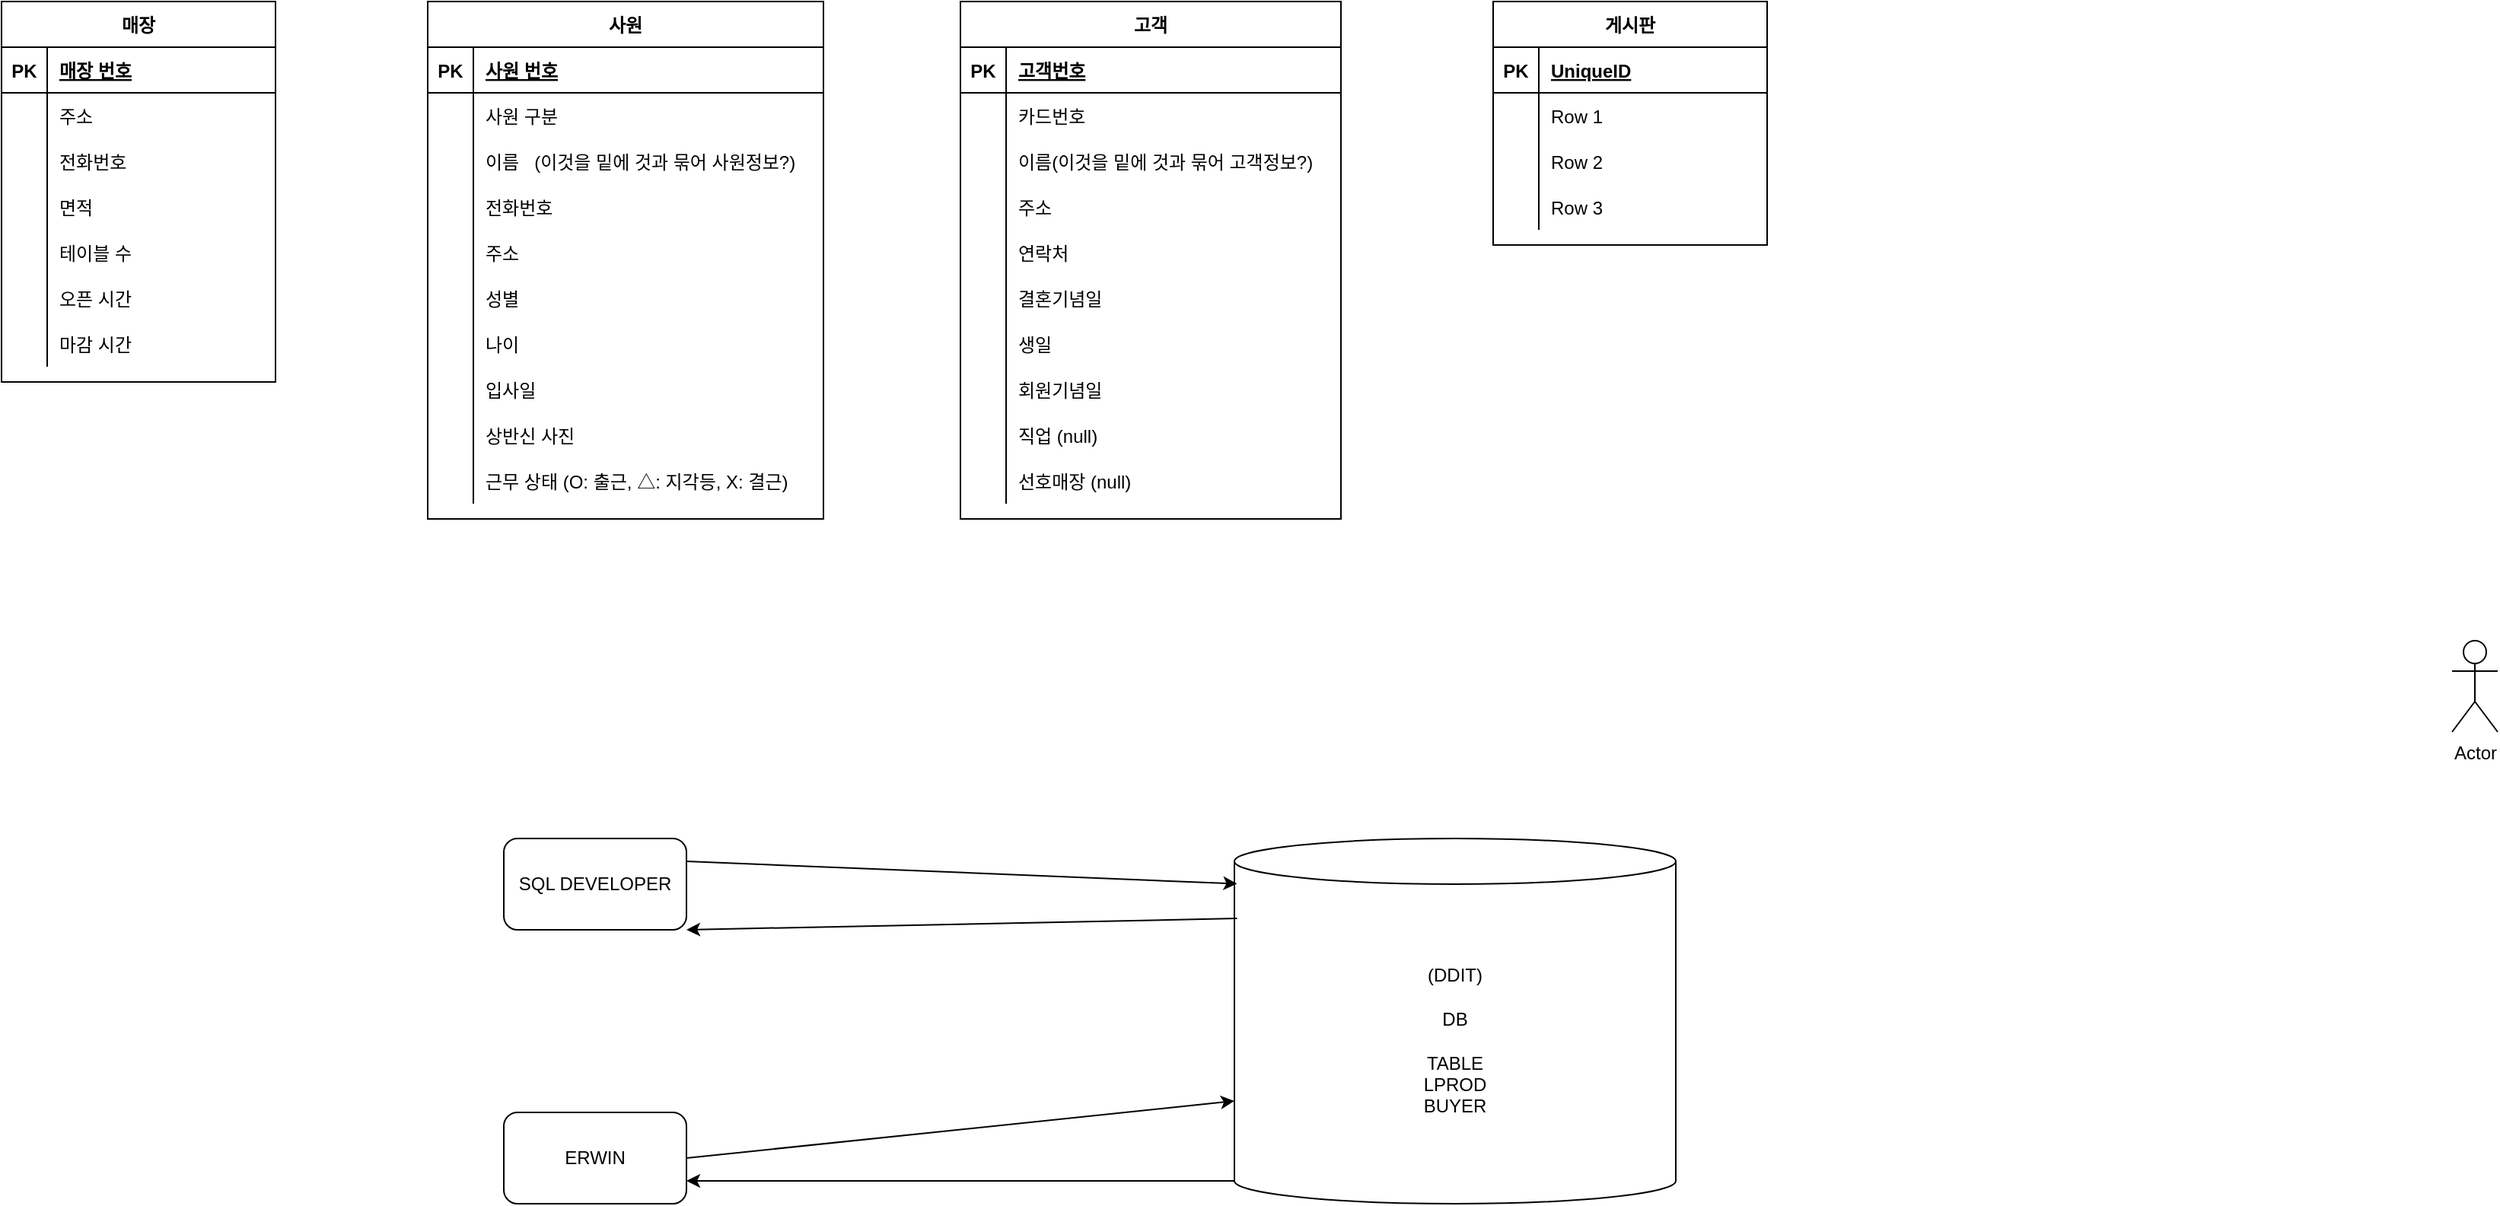 <mxfile version="18.0.6" type="device"><diagram id="TKyzMZMDhb34KzntC77I" name="Page-1"><mxGraphModel dx="4740" dy="2883" grid="1" gridSize="10" guides="1" tooltips="1" connect="1" arrows="1" fold="1" page="1" pageScale="1" pageWidth="827" pageHeight="1169" math="0" shadow="0"><root><mxCell id="0"/><mxCell id="1" parent="0"/><mxCell id="WQDBWS9uNhMf8NSrvSe7-88" value="매장" style="shape=table;startSize=30;container=1;collapsible=1;childLayout=tableLayout;fixedRows=1;rowLines=0;fontStyle=1;align=center;resizeLast=1;" parent="1" vertex="1"><mxGeometry x="120" y="70" width="180" height="250" as="geometry"/></mxCell><mxCell id="WQDBWS9uNhMf8NSrvSe7-89" value="" style="shape=tableRow;horizontal=0;startSize=0;swimlaneHead=0;swimlaneBody=0;fillColor=none;collapsible=0;dropTarget=0;points=[[0,0.5],[1,0.5]];portConstraint=eastwest;top=0;left=0;right=0;bottom=1;" parent="WQDBWS9uNhMf8NSrvSe7-88" vertex="1"><mxGeometry y="30" width="180" height="30" as="geometry"/></mxCell><mxCell id="WQDBWS9uNhMf8NSrvSe7-90" value="PK" style="shape=partialRectangle;connectable=0;fillColor=none;top=0;left=0;bottom=0;right=0;fontStyle=1;overflow=hidden;" parent="WQDBWS9uNhMf8NSrvSe7-89" vertex="1"><mxGeometry width="30" height="30" as="geometry"><mxRectangle width="30" height="30" as="alternateBounds"/></mxGeometry></mxCell><mxCell id="WQDBWS9uNhMf8NSrvSe7-91" value="매장 번호" style="shape=partialRectangle;connectable=0;fillColor=none;top=0;left=0;bottom=0;right=0;align=left;spacingLeft=6;fontStyle=5;overflow=hidden;" parent="WQDBWS9uNhMf8NSrvSe7-89" vertex="1"><mxGeometry x="30" width="150" height="30" as="geometry"><mxRectangle width="150" height="30" as="alternateBounds"/></mxGeometry></mxCell><mxCell id="WQDBWS9uNhMf8NSrvSe7-92" value="" style="shape=tableRow;horizontal=0;startSize=0;swimlaneHead=0;swimlaneBody=0;fillColor=none;collapsible=0;dropTarget=0;points=[[0,0.5],[1,0.5]];portConstraint=eastwest;top=0;left=0;right=0;bottom=0;" parent="WQDBWS9uNhMf8NSrvSe7-88" vertex="1"><mxGeometry y="60" width="180" height="30" as="geometry"/></mxCell><mxCell id="WQDBWS9uNhMf8NSrvSe7-93" value="" style="shape=partialRectangle;connectable=0;fillColor=none;top=0;left=0;bottom=0;right=0;editable=1;overflow=hidden;" parent="WQDBWS9uNhMf8NSrvSe7-92" vertex="1"><mxGeometry width="30" height="30" as="geometry"><mxRectangle width="30" height="30" as="alternateBounds"/></mxGeometry></mxCell><mxCell id="WQDBWS9uNhMf8NSrvSe7-94" value="주소" style="shape=partialRectangle;connectable=0;fillColor=none;top=0;left=0;bottom=0;right=0;align=left;spacingLeft=6;overflow=hidden;" parent="WQDBWS9uNhMf8NSrvSe7-92" vertex="1"><mxGeometry x="30" width="150" height="30" as="geometry"><mxRectangle width="150" height="30" as="alternateBounds"/></mxGeometry></mxCell><mxCell id="WQDBWS9uNhMf8NSrvSe7-95" value="" style="shape=tableRow;horizontal=0;startSize=0;swimlaneHead=0;swimlaneBody=0;fillColor=none;collapsible=0;dropTarget=0;points=[[0,0.5],[1,0.5]];portConstraint=eastwest;top=0;left=0;right=0;bottom=0;" parent="WQDBWS9uNhMf8NSrvSe7-88" vertex="1"><mxGeometry y="90" width="180" height="30" as="geometry"/></mxCell><mxCell id="WQDBWS9uNhMf8NSrvSe7-96" value="" style="shape=partialRectangle;connectable=0;fillColor=none;top=0;left=0;bottom=0;right=0;editable=1;overflow=hidden;" parent="WQDBWS9uNhMf8NSrvSe7-95" vertex="1"><mxGeometry width="30" height="30" as="geometry"><mxRectangle width="30" height="30" as="alternateBounds"/></mxGeometry></mxCell><mxCell id="WQDBWS9uNhMf8NSrvSe7-97" value="전화번호" style="shape=partialRectangle;connectable=0;fillColor=none;top=0;left=0;bottom=0;right=0;align=left;spacingLeft=6;overflow=hidden;" parent="WQDBWS9uNhMf8NSrvSe7-95" vertex="1"><mxGeometry x="30" width="150" height="30" as="geometry"><mxRectangle width="150" height="30" as="alternateBounds"/></mxGeometry></mxCell><mxCell id="WQDBWS9uNhMf8NSrvSe7-98" value="" style="shape=tableRow;horizontal=0;startSize=0;swimlaneHead=0;swimlaneBody=0;fillColor=none;collapsible=0;dropTarget=0;points=[[0,0.5],[1,0.5]];portConstraint=eastwest;top=0;left=0;right=0;bottom=0;" parent="WQDBWS9uNhMf8NSrvSe7-88" vertex="1"><mxGeometry y="120" width="180" height="30" as="geometry"/></mxCell><mxCell id="WQDBWS9uNhMf8NSrvSe7-99" value="" style="shape=partialRectangle;connectable=0;fillColor=none;top=0;left=0;bottom=0;right=0;editable=1;overflow=hidden;" parent="WQDBWS9uNhMf8NSrvSe7-98" vertex="1"><mxGeometry width="30" height="30" as="geometry"><mxRectangle width="30" height="30" as="alternateBounds"/></mxGeometry></mxCell><mxCell id="WQDBWS9uNhMf8NSrvSe7-100" value="면적" style="shape=partialRectangle;connectable=0;fillColor=none;top=0;left=0;bottom=0;right=0;align=left;spacingLeft=6;overflow=hidden;" parent="WQDBWS9uNhMf8NSrvSe7-98" vertex="1"><mxGeometry x="30" width="150" height="30" as="geometry"><mxRectangle width="150" height="30" as="alternateBounds"/></mxGeometry></mxCell><mxCell id="WQDBWS9uNhMf8NSrvSe7-104" value="" style="shape=tableRow;horizontal=0;startSize=0;swimlaneHead=0;swimlaneBody=0;fillColor=none;collapsible=0;dropTarget=0;points=[[0,0.5],[1,0.5]];portConstraint=eastwest;top=0;left=0;right=0;bottom=0;" parent="WQDBWS9uNhMf8NSrvSe7-88" vertex="1"><mxGeometry y="150" width="180" height="30" as="geometry"/></mxCell><mxCell id="WQDBWS9uNhMf8NSrvSe7-105" value="" style="shape=partialRectangle;connectable=0;fillColor=none;top=0;left=0;bottom=0;right=0;editable=1;overflow=hidden;" parent="WQDBWS9uNhMf8NSrvSe7-104" vertex="1"><mxGeometry width="30" height="30" as="geometry"><mxRectangle width="30" height="30" as="alternateBounds"/></mxGeometry></mxCell><mxCell id="WQDBWS9uNhMf8NSrvSe7-106" value="테이블 수" style="shape=partialRectangle;connectable=0;fillColor=none;top=0;left=0;bottom=0;right=0;align=left;spacingLeft=6;overflow=hidden;" parent="WQDBWS9uNhMf8NSrvSe7-104" vertex="1"><mxGeometry x="30" width="150" height="30" as="geometry"><mxRectangle width="150" height="30" as="alternateBounds"/></mxGeometry></mxCell><mxCell id="WQDBWS9uNhMf8NSrvSe7-107" value="" style="shape=tableRow;horizontal=0;startSize=0;swimlaneHead=0;swimlaneBody=0;fillColor=none;collapsible=0;dropTarget=0;points=[[0,0.5],[1,0.5]];portConstraint=eastwest;top=0;left=0;right=0;bottom=0;" parent="WQDBWS9uNhMf8NSrvSe7-88" vertex="1"><mxGeometry y="180" width="180" height="30" as="geometry"/></mxCell><mxCell id="WQDBWS9uNhMf8NSrvSe7-108" value="" style="shape=partialRectangle;connectable=0;fillColor=none;top=0;left=0;bottom=0;right=0;editable=1;overflow=hidden;" parent="WQDBWS9uNhMf8NSrvSe7-107" vertex="1"><mxGeometry width="30" height="30" as="geometry"><mxRectangle width="30" height="30" as="alternateBounds"/></mxGeometry></mxCell><mxCell id="WQDBWS9uNhMf8NSrvSe7-109" value="오픈 시간" style="shape=partialRectangle;connectable=0;fillColor=none;top=0;left=0;bottom=0;right=0;align=left;spacingLeft=6;overflow=hidden;" parent="WQDBWS9uNhMf8NSrvSe7-107" vertex="1"><mxGeometry x="30" width="150" height="30" as="geometry"><mxRectangle width="150" height="30" as="alternateBounds"/></mxGeometry></mxCell><mxCell id="WQDBWS9uNhMf8NSrvSe7-110" value="" style="shape=tableRow;horizontal=0;startSize=0;swimlaneHead=0;swimlaneBody=0;fillColor=none;collapsible=0;dropTarget=0;points=[[0,0.5],[1,0.5]];portConstraint=eastwest;top=0;left=0;right=0;bottom=0;" parent="WQDBWS9uNhMf8NSrvSe7-88" vertex="1"><mxGeometry y="210" width="180" height="30" as="geometry"/></mxCell><mxCell id="WQDBWS9uNhMf8NSrvSe7-111" value="" style="shape=partialRectangle;connectable=0;fillColor=none;top=0;left=0;bottom=0;right=0;editable=1;overflow=hidden;" parent="WQDBWS9uNhMf8NSrvSe7-110" vertex="1"><mxGeometry width="30" height="30" as="geometry"><mxRectangle width="30" height="30" as="alternateBounds"/></mxGeometry></mxCell><mxCell id="WQDBWS9uNhMf8NSrvSe7-112" value="마감 시간" style="shape=partialRectangle;connectable=0;fillColor=none;top=0;left=0;bottom=0;right=0;align=left;spacingLeft=6;overflow=hidden;" parent="WQDBWS9uNhMf8NSrvSe7-110" vertex="1"><mxGeometry x="30" width="150" height="30" as="geometry"><mxRectangle width="150" height="30" as="alternateBounds"/></mxGeometry></mxCell><mxCell id="WQDBWS9uNhMf8NSrvSe7-116" value="사원" style="shape=table;startSize=30;container=1;collapsible=1;childLayout=tableLayout;fixedRows=1;rowLines=0;fontStyle=1;align=center;resizeLast=1;" parent="1" vertex="1"><mxGeometry x="400" y="70" width="260" height="340" as="geometry"/></mxCell><mxCell id="WQDBWS9uNhMf8NSrvSe7-117" value="" style="shape=tableRow;horizontal=0;startSize=0;swimlaneHead=0;swimlaneBody=0;fillColor=none;collapsible=0;dropTarget=0;points=[[0,0.5],[1,0.5]];portConstraint=eastwest;top=0;left=0;right=0;bottom=1;" parent="WQDBWS9uNhMf8NSrvSe7-116" vertex="1"><mxGeometry y="30" width="260" height="30" as="geometry"/></mxCell><mxCell id="WQDBWS9uNhMf8NSrvSe7-118" value="PK" style="shape=partialRectangle;connectable=0;fillColor=none;top=0;left=0;bottom=0;right=0;fontStyle=1;overflow=hidden;" parent="WQDBWS9uNhMf8NSrvSe7-117" vertex="1"><mxGeometry width="30" height="30" as="geometry"><mxRectangle width="30" height="30" as="alternateBounds"/></mxGeometry></mxCell><mxCell id="WQDBWS9uNhMf8NSrvSe7-119" value="사원 번호" style="shape=partialRectangle;connectable=0;fillColor=none;top=0;left=0;bottom=0;right=0;align=left;spacingLeft=6;fontStyle=5;overflow=hidden;" parent="WQDBWS9uNhMf8NSrvSe7-117" vertex="1"><mxGeometry x="30" width="230" height="30" as="geometry"><mxRectangle width="230" height="30" as="alternateBounds"/></mxGeometry></mxCell><mxCell id="WQDBWS9uNhMf8NSrvSe7-120" value="" style="shape=tableRow;horizontal=0;startSize=0;swimlaneHead=0;swimlaneBody=0;fillColor=none;collapsible=0;dropTarget=0;points=[[0,0.5],[1,0.5]];portConstraint=eastwest;top=0;left=0;right=0;bottom=0;" parent="WQDBWS9uNhMf8NSrvSe7-116" vertex="1"><mxGeometry y="60" width="260" height="30" as="geometry"/></mxCell><mxCell id="WQDBWS9uNhMf8NSrvSe7-121" value="" style="shape=partialRectangle;connectable=0;fillColor=none;top=0;left=0;bottom=0;right=0;editable=1;overflow=hidden;" parent="WQDBWS9uNhMf8NSrvSe7-120" vertex="1"><mxGeometry width="30" height="30" as="geometry"><mxRectangle width="30" height="30" as="alternateBounds"/></mxGeometry></mxCell><mxCell id="WQDBWS9uNhMf8NSrvSe7-122" value="사원 구분" style="shape=partialRectangle;connectable=0;fillColor=none;top=0;left=0;bottom=0;right=0;align=left;spacingLeft=6;overflow=hidden;" parent="WQDBWS9uNhMf8NSrvSe7-120" vertex="1"><mxGeometry x="30" width="230" height="30" as="geometry"><mxRectangle width="230" height="30" as="alternateBounds"/></mxGeometry></mxCell><mxCell id="WQDBWS9uNhMf8NSrvSe7-147" value="" style="shape=tableRow;horizontal=0;startSize=0;swimlaneHead=0;swimlaneBody=0;fillColor=none;collapsible=0;dropTarget=0;points=[[0,0.5],[1,0.5]];portConstraint=eastwest;top=0;left=0;right=0;bottom=0;" parent="WQDBWS9uNhMf8NSrvSe7-116" vertex="1"><mxGeometry y="90" width="260" height="30" as="geometry"/></mxCell><mxCell id="WQDBWS9uNhMf8NSrvSe7-148" value="" style="shape=partialRectangle;connectable=0;fillColor=none;top=0;left=0;bottom=0;right=0;editable=1;overflow=hidden;" parent="WQDBWS9uNhMf8NSrvSe7-147" vertex="1"><mxGeometry width="30" height="30" as="geometry"><mxRectangle width="30" height="30" as="alternateBounds"/></mxGeometry></mxCell><mxCell id="WQDBWS9uNhMf8NSrvSe7-149" value="이름   (이것을 밑에 것과 묶어 사원정보?)" style="shape=partialRectangle;connectable=0;fillColor=none;top=0;left=0;bottom=0;right=0;align=left;spacingLeft=6;overflow=hidden;" parent="WQDBWS9uNhMf8NSrvSe7-147" vertex="1"><mxGeometry x="30" width="230" height="30" as="geometry"><mxRectangle width="230" height="30" as="alternateBounds"/></mxGeometry></mxCell><mxCell id="WQDBWS9uNhMf8NSrvSe7-123" value="" style="shape=tableRow;horizontal=0;startSize=0;swimlaneHead=0;swimlaneBody=0;fillColor=none;collapsible=0;dropTarget=0;points=[[0,0.5],[1,0.5]];portConstraint=eastwest;top=0;left=0;right=0;bottom=0;" parent="WQDBWS9uNhMf8NSrvSe7-116" vertex="1"><mxGeometry y="120" width="260" height="30" as="geometry"/></mxCell><mxCell id="WQDBWS9uNhMf8NSrvSe7-124" value="" style="shape=partialRectangle;connectable=0;fillColor=none;top=0;left=0;bottom=0;right=0;editable=1;overflow=hidden;" parent="WQDBWS9uNhMf8NSrvSe7-123" vertex="1"><mxGeometry width="30" height="30" as="geometry"><mxRectangle width="30" height="30" as="alternateBounds"/></mxGeometry></mxCell><mxCell id="WQDBWS9uNhMf8NSrvSe7-125" value="전화번호" style="shape=partialRectangle;connectable=0;fillColor=none;top=0;left=0;bottom=0;right=0;align=left;spacingLeft=6;overflow=hidden;" parent="WQDBWS9uNhMf8NSrvSe7-123" vertex="1"><mxGeometry x="30" width="230" height="30" as="geometry"><mxRectangle width="230" height="30" as="alternateBounds"/></mxGeometry></mxCell><mxCell id="WQDBWS9uNhMf8NSrvSe7-126" value="" style="shape=tableRow;horizontal=0;startSize=0;swimlaneHead=0;swimlaneBody=0;fillColor=none;collapsible=0;dropTarget=0;points=[[0,0.5],[1,0.5]];portConstraint=eastwest;top=0;left=0;right=0;bottom=0;" parent="WQDBWS9uNhMf8NSrvSe7-116" vertex="1"><mxGeometry y="150" width="260" height="30" as="geometry"/></mxCell><mxCell id="WQDBWS9uNhMf8NSrvSe7-127" value="" style="shape=partialRectangle;connectable=0;fillColor=none;top=0;left=0;bottom=0;right=0;editable=1;overflow=hidden;" parent="WQDBWS9uNhMf8NSrvSe7-126" vertex="1"><mxGeometry width="30" height="30" as="geometry"><mxRectangle width="30" height="30" as="alternateBounds"/></mxGeometry></mxCell><mxCell id="WQDBWS9uNhMf8NSrvSe7-128" value="주소" style="shape=partialRectangle;connectable=0;fillColor=none;top=0;left=0;bottom=0;right=0;align=left;spacingLeft=6;overflow=hidden;" parent="WQDBWS9uNhMf8NSrvSe7-126" vertex="1"><mxGeometry x="30" width="230" height="30" as="geometry"><mxRectangle width="230" height="30" as="alternateBounds"/></mxGeometry></mxCell><mxCell id="WQDBWS9uNhMf8NSrvSe7-129" value="" style="shape=tableRow;horizontal=0;startSize=0;swimlaneHead=0;swimlaneBody=0;fillColor=none;collapsible=0;dropTarget=0;points=[[0,0.5],[1,0.5]];portConstraint=eastwest;top=0;left=0;right=0;bottom=0;" parent="WQDBWS9uNhMf8NSrvSe7-116" vertex="1"><mxGeometry y="180" width="260" height="30" as="geometry"/></mxCell><mxCell id="WQDBWS9uNhMf8NSrvSe7-130" value="" style="shape=partialRectangle;connectable=0;fillColor=none;top=0;left=0;bottom=0;right=0;editable=1;overflow=hidden;" parent="WQDBWS9uNhMf8NSrvSe7-129" vertex="1"><mxGeometry width="30" height="30" as="geometry"><mxRectangle width="30" height="30" as="alternateBounds"/></mxGeometry></mxCell><mxCell id="WQDBWS9uNhMf8NSrvSe7-131" value="성별" style="shape=partialRectangle;connectable=0;fillColor=none;top=0;left=0;bottom=0;right=0;align=left;spacingLeft=6;overflow=hidden;" parent="WQDBWS9uNhMf8NSrvSe7-129" vertex="1"><mxGeometry x="30" width="230" height="30" as="geometry"><mxRectangle width="230" height="30" as="alternateBounds"/></mxGeometry></mxCell><mxCell id="WQDBWS9uNhMf8NSrvSe7-132" value="" style="shape=tableRow;horizontal=0;startSize=0;swimlaneHead=0;swimlaneBody=0;fillColor=none;collapsible=0;dropTarget=0;points=[[0,0.5],[1,0.5]];portConstraint=eastwest;top=0;left=0;right=0;bottom=0;" parent="WQDBWS9uNhMf8NSrvSe7-116" vertex="1"><mxGeometry y="210" width="260" height="30" as="geometry"/></mxCell><mxCell id="WQDBWS9uNhMf8NSrvSe7-133" value="" style="shape=partialRectangle;connectable=0;fillColor=none;top=0;left=0;bottom=0;right=0;editable=1;overflow=hidden;" parent="WQDBWS9uNhMf8NSrvSe7-132" vertex="1"><mxGeometry width="30" height="30" as="geometry"><mxRectangle width="30" height="30" as="alternateBounds"/></mxGeometry></mxCell><mxCell id="WQDBWS9uNhMf8NSrvSe7-134" value="나이" style="shape=partialRectangle;connectable=0;fillColor=none;top=0;left=0;bottom=0;right=0;align=left;spacingLeft=6;overflow=hidden;" parent="WQDBWS9uNhMf8NSrvSe7-132" vertex="1"><mxGeometry x="30" width="230" height="30" as="geometry"><mxRectangle width="230" height="30" as="alternateBounds"/></mxGeometry></mxCell><mxCell id="WQDBWS9uNhMf8NSrvSe7-135" value="" style="shape=tableRow;horizontal=0;startSize=0;swimlaneHead=0;swimlaneBody=0;fillColor=none;collapsible=0;dropTarget=0;points=[[0,0.5],[1,0.5]];portConstraint=eastwest;top=0;left=0;right=0;bottom=0;" parent="WQDBWS9uNhMf8NSrvSe7-116" vertex="1"><mxGeometry y="240" width="260" height="30" as="geometry"/></mxCell><mxCell id="WQDBWS9uNhMf8NSrvSe7-136" value="" style="shape=partialRectangle;connectable=0;fillColor=none;top=0;left=0;bottom=0;right=0;editable=1;overflow=hidden;" parent="WQDBWS9uNhMf8NSrvSe7-135" vertex="1"><mxGeometry width="30" height="30" as="geometry"><mxRectangle width="30" height="30" as="alternateBounds"/></mxGeometry></mxCell><mxCell id="WQDBWS9uNhMf8NSrvSe7-137" value="입사일" style="shape=partialRectangle;connectable=0;fillColor=none;top=0;left=0;bottom=0;right=0;align=left;spacingLeft=6;overflow=hidden;" parent="WQDBWS9uNhMf8NSrvSe7-135" vertex="1"><mxGeometry x="30" width="230" height="30" as="geometry"><mxRectangle width="230" height="30" as="alternateBounds"/></mxGeometry></mxCell><mxCell id="WQDBWS9uNhMf8NSrvSe7-138" value="" style="shape=tableRow;horizontal=0;startSize=0;swimlaneHead=0;swimlaneBody=0;fillColor=none;collapsible=0;dropTarget=0;points=[[0,0.5],[1,0.5]];portConstraint=eastwest;top=0;left=0;right=0;bottom=0;" parent="WQDBWS9uNhMf8NSrvSe7-116" vertex="1"><mxGeometry y="270" width="260" height="30" as="geometry"/></mxCell><mxCell id="WQDBWS9uNhMf8NSrvSe7-139" value="" style="shape=partialRectangle;connectable=0;fillColor=none;top=0;left=0;bottom=0;right=0;editable=1;overflow=hidden;" parent="WQDBWS9uNhMf8NSrvSe7-138" vertex="1"><mxGeometry width="30" height="30" as="geometry"><mxRectangle width="30" height="30" as="alternateBounds"/></mxGeometry></mxCell><mxCell id="WQDBWS9uNhMf8NSrvSe7-140" value="상반신 사진" style="shape=partialRectangle;connectable=0;fillColor=none;top=0;left=0;bottom=0;right=0;align=left;spacingLeft=6;overflow=hidden;" parent="WQDBWS9uNhMf8NSrvSe7-138" vertex="1"><mxGeometry x="30" width="230" height="30" as="geometry"><mxRectangle width="230" height="30" as="alternateBounds"/></mxGeometry></mxCell><mxCell id="WQDBWS9uNhMf8NSrvSe7-141" value="" style="shape=tableRow;horizontal=0;startSize=0;swimlaneHead=0;swimlaneBody=0;fillColor=none;collapsible=0;dropTarget=0;points=[[0,0.5],[1,0.5]];portConstraint=eastwest;top=0;left=0;right=0;bottom=0;" parent="WQDBWS9uNhMf8NSrvSe7-116" vertex="1"><mxGeometry y="300" width="260" height="30" as="geometry"/></mxCell><mxCell id="WQDBWS9uNhMf8NSrvSe7-142" value="" style="shape=partialRectangle;connectable=0;fillColor=none;top=0;left=0;bottom=0;right=0;editable=1;overflow=hidden;" parent="WQDBWS9uNhMf8NSrvSe7-141" vertex="1"><mxGeometry width="30" height="30" as="geometry"><mxRectangle width="30" height="30" as="alternateBounds"/></mxGeometry></mxCell><mxCell id="WQDBWS9uNhMf8NSrvSe7-143" value="근무 상태 (O: 출근, △: 지각등, X: 결근)" style="shape=partialRectangle;connectable=0;fillColor=none;top=0;left=0;bottom=0;right=0;align=left;spacingLeft=6;overflow=hidden;" parent="WQDBWS9uNhMf8NSrvSe7-141" vertex="1"><mxGeometry x="30" width="230" height="30" as="geometry"><mxRectangle width="230" height="30" as="alternateBounds"/></mxGeometry></mxCell><mxCell id="WQDBWS9uNhMf8NSrvSe7-153" value="고객" style="shape=table;startSize=30;container=1;collapsible=1;childLayout=tableLayout;fixedRows=1;rowLines=0;fontStyle=1;align=center;resizeLast=1;" parent="1" vertex="1"><mxGeometry x="750" y="70" width="250" height="340" as="geometry"/></mxCell><mxCell id="WQDBWS9uNhMf8NSrvSe7-154" value="" style="shape=tableRow;horizontal=0;startSize=0;swimlaneHead=0;swimlaneBody=0;fillColor=none;collapsible=0;dropTarget=0;points=[[0,0.5],[1,0.5]];portConstraint=eastwest;top=0;left=0;right=0;bottom=1;" parent="WQDBWS9uNhMf8NSrvSe7-153" vertex="1"><mxGeometry y="30" width="250" height="30" as="geometry"/></mxCell><mxCell id="WQDBWS9uNhMf8NSrvSe7-155" value="PK" style="shape=partialRectangle;connectable=0;fillColor=none;top=0;left=0;bottom=0;right=0;fontStyle=1;overflow=hidden;" parent="WQDBWS9uNhMf8NSrvSe7-154" vertex="1"><mxGeometry width="30" height="30" as="geometry"><mxRectangle width="30" height="30" as="alternateBounds"/></mxGeometry></mxCell><mxCell id="WQDBWS9uNhMf8NSrvSe7-156" value="고객번호" style="shape=partialRectangle;connectable=0;fillColor=none;top=0;left=0;bottom=0;right=0;align=left;spacingLeft=6;fontStyle=5;overflow=hidden;" parent="WQDBWS9uNhMf8NSrvSe7-154" vertex="1"><mxGeometry x="30" width="220" height="30" as="geometry"><mxRectangle width="220" height="30" as="alternateBounds"/></mxGeometry></mxCell><mxCell id="WQDBWS9uNhMf8NSrvSe7-157" value="" style="shape=tableRow;horizontal=0;startSize=0;swimlaneHead=0;swimlaneBody=0;fillColor=none;collapsible=0;dropTarget=0;points=[[0,0.5],[1,0.5]];portConstraint=eastwest;top=0;left=0;right=0;bottom=0;" parent="WQDBWS9uNhMf8NSrvSe7-153" vertex="1"><mxGeometry y="60" width="250" height="30" as="geometry"/></mxCell><mxCell id="WQDBWS9uNhMf8NSrvSe7-158" value="" style="shape=partialRectangle;connectable=0;fillColor=none;top=0;left=0;bottom=0;right=0;editable=1;overflow=hidden;" parent="WQDBWS9uNhMf8NSrvSe7-157" vertex="1"><mxGeometry width="30" height="30" as="geometry"><mxRectangle width="30" height="30" as="alternateBounds"/></mxGeometry></mxCell><mxCell id="WQDBWS9uNhMf8NSrvSe7-159" value="카드번호" style="shape=partialRectangle;connectable=0;fillColor=none;top=0;left=0;bottom=0;right=0;align=left;spacingLeft=6;overflow=hidden;" parent="WQDBWS9uNhMf8NSrvSe7-157" vertex="1"><mxGeometry x="30" width="220" height="30" as="geometry"><mxRectangle width="220" height="30" as="alternateBounds"/></mxGeometry></mxCell><mxCell id="WQDBWS9uNhMf8NSrvSe7-160" value="" style="shape=tableRow;horizontal=0;startSize=0;swimlaneHead=0;swimlaneBody=0;fillColor=none;collapsible=0;dropTarget=0;points=[[0,0.5],[1,0.5]];portConstraint=eastwest;top=0;left=0;right=0;bottom=0;" parent="WQDBWS9uNhMf8NSrvSe7-153" vertex="1"><mxGeometry y="90" width="250" height="30" as="geometry"/></mxCell><mxCell id="WQDBWS9uNhMf8NSrvSe7-161" value="" style="shape=partialRectangle;connectable=0;fillColor=none;top=0;left=0;bottom=0;right=0;editable=1;overflow=hidden;" parent="WQDBWS9uNhMf8NSrvSe7-160" vertex="1"><mxGeometry width="30" height="30" as="geometry"><mxRectangle width="30" height="30" as="alternateBounds"/></mxGeometry></mxCell><mxCell id="WQDBWS9uNhMf8NSrvSe7-162" value="이름(이것을 밑에 것과 묶어 고객정보?)" style="shape=partialRectangle;connectable=0;fillColor=none;top=0;left=0;bottom=0;right=0;align=left;spacingLeft=6;overflow=hidden;" parent="WQDBWS9uNhMf8NSrvSe7-160" vertex="1"><mxGeometry x="30" width="220" height="30" as="geometry"><mxRectangle width="220" height="30" as="alternateBounds"/></mxGeometry></mxCell><mxCell id="WQDBWS9uNhMf8NSrvSe7-163" value="" style="shape=tableRow;horizontal=0;startSize=0;swimlaneHead=0;swimlaneBody=0;fillColor=none;collapsible=0;dropTarget=0;points=[[0,0.5],[1,0.5]];portConstraint=eastwest;top=0;left=0;right=0;bottom=0;" parent="WQDBWS9uNhMf8NSrvSe7-153" vertex="1"><mxGeometry y="120" width="250" height="30" as="geometry"/></mxCell><mxCell id="WQDBWS9uNhMf8NSrvSe7-164" value="" style="shape=partialRectangle;connectable=0;fillColor=none;top=0;left=0;bottom=0;right=0;editable=1;overflow=hidden;" parent="WQDBWS9uNhMf8NSrvSe7-163" vertex="1"><mxGeometry width="30" height="30" as="geometry"><mxRectangle width="30" height="30" as="alternateBounds"/></mxGeometry></mxCell><mxCell id="WQDBWS9uNhMf8NSrvSe7-165" value="주소" style="shape=partialRectangle;connectable=0;fillColor=none;top=0;left=0;bottom=0;right=0;align=left;spacingLeft=6;overflow=hidden;" parent="WQDBWS9uNhMf8NSrvSe7-163" vertex="1"><mxGeometry x="30" width="220" height="30" as="geometry"><mxRectangle width="220" height="30" as="alternateBounds"/></mxGeometry></mxCell><mxCell id="WQDBWS9uNhMf8NSrvSe7-166" value="" style="shape=tableRow;horizontal=0;startSize=0;swimlaneHead=0;swimlaneBody=0;fillColor=none;collapsible=0;dropTarget=0;points=[[0,0.5],[1,0.5]];portConstraint=eastwest;top=0;left=0;right=0;bottom=0;" parent="WQDBWS9uNhMf8NSrvSe7-153" vertex="1"><mxGeometry y="150" width="250" height="30" as="geometry"/></mxCell><mxCell id="WQDBWS9uNhMf8NSrvSe7-167" value="" style="shape=partialRectangle;connectable=0;fillColor=none;top=0;left=0;bottom=0;right=0;editable=1;overflow=hidden;" parent="WQDBWS9uNhMf8NSrvSe7-166" vertex="1"><mxGeometry width="30" height="30" as="geometry"><mxRectangle width="30" height="30" as="alternateBounds"/></mxGeometry></mxCell><mxCell id="WQDBWS9uNhMf8NSrvSe7-168" value="연락처" style="shape=partialRectangle;connectable=0;fillColor=none;top=0;left=0;bottom=0;right=0;align=left;spacingLeft=6;overflow=hidden;" parent="WQDBWS9uNhMf8NSrvSe7-166" vertex="1"><mxGeometry x="30" width="220" height="30" as="geometry"><mxRectangle width="220" height="30" as="alternateBounds"/></mxGeometry></mxCell><mxCell id="WQDBWS9uNhMf8NSrvSe7-169" value="" style="shape=tableRow;horizontal=0;startSize=0;swimlaneHead=0;swimlaneBody=0;fillColor=none;collapsible=0;dropTarget=0;points=[[0,0.5],[1,0.5]];portConstraint=eastwest;top=0;left=0;right=0;bottom=0;" parent="WQDBWS9uNhMf8NSrvSe7-153" vertex="1"><mxGeometry y="180" width="250" height="30" as="geometry"/></mxCell><mxCell id="WQDBWS9uNhMf8NSrvSe7-170" value="" style="shape=partialRectangle;connectable=0;fillColor=none;top=0;left=0;bottom=0;right=0;editable=1;overflow=hidden;" parent="WQDBWS9uNhMf8NSrvSe7-169" vertex="1"><mxGeometry width="30" height="30" as="geometry"><mxRectangle width="30" height="30" as="alternateBounds"/></mxGeometry></mxCell><mxCell id="WQDBWS9uNhMf8NSrvSe7-171" value="결혼기념일" style="shape=partialRectangle;connectable=0;fillColor=none;top=0;left=0;bottom=0;right=0;align=left;spacingLeft=6;overflow=hidden;" parent="WQDBWS9uNhMf8NSrvSe7-169" vertex="1"><mxGeometry x="30" width="220" height="30" as="geometry"><mxRectangle width="220" height="30" as="alternateBounds"/></mxGeometry></mxCell><mxCell id="WQDBWS9uNhMf8NSrvSe7-172" value="" style="shape=tableRow;horizontal=0;startSize=0;swimlaneHead=0;swimlaneBody=0;fillColor=none;collapsible=0;dropTarget=0;points=[[0,0.5],[1,0.5]];portConstraint=eastwest;top=0;left=0;right=0;bottom=0;" parent="WQDBWS9uNhMf8NSrvSe7-153" vertex="1"><mxGeometry y="210" width="250" height="30" as="geometry"/></mxCell><mxCell id="WQDBWS9uNhMf8NSrvSe7-173" value="" style="shape=partialRectangle;connectable=0;fillColor=none;top=0;left=0;bottom=0;right=0;editable=1;overflow=hidden;" parent="WQDBWS9uNhMf8NSrvSe7-172" vertex="1"><mxGeometry width="30" height="30" as="geometry"><mxRectangle width="30" height="30" as="alternateBounds"/></mxGeometry></mxCell><mxCell id="WQDBWS9uNhMf8NSrvSe7-174" value="생일" style="shape=partialRectangle;connectable=0;fillColor=none;top=0;left=0;bottom=0;right=0;align=left;spacingLeft=6;overflow=hidden;" parent="WQDBWS9uNhMf8NSrvSe7-172" vertex="1"><mxGeometry x="30" width="220" height="30" as="geometry"><mxRectangle width="220" height="30" as="alternateBounds"/></mxGeometry></mxCell><mxCell id="WQDBWS9uNhMf8NSrvSe7-175" value="" style="shape=tableRow;horizontal=0;startSize=0;swimlaneHead=0;swimlaneBody=0;fillColor=none;collapsible=0;dropTarget=0;points=[[0,0.5],[1,0.5]];portConstraint=eastwest;top=0;left=0;right=0;bottom=0;" parent="WQDBWS9uNhMf8NSrvSe7-153" vertex="1"><mxGeometry y="240" width="250" height="30" as="geometry"/></mxCell><mxCell id="WQDBWS9uNhMf8NSrvSe7-176" value="" style="shape=partialRectangle;connectable=0;fillColor=none;top=0;left=0;bottom=0;right=0;editable=1;overflow=hidden;" parent="WQDBWS9uNhMf8NSrvSe7-175" vertex="1"><mxGeometry width="30" height="30" as="geometry"><mxRectangle width="30" height="30" as="alternateBounds"/></mxGeometry></mxCell><mxCell id="WQDBWS9uNhMf8NSrvSe7-177" value="회원기념일" style="shape=partialRectangle;connectable=0;fillColor=none;top=0;left=0;bottom=0;right=0;align=left;spacingLeft=6;overflow=hidden;" parent="WQDBWS9uNhMf8NSrvSe7-175" vertex="1"><mxGeometry x="30" width="220" height="30" as="geometry"><mxRectangle width="220" height="30" as="alternateBounds"/></mxGeometry></mxCell><mxCell id="WQDBWS9uNhMf8NSrvSe7-178" value="" style="shape=tableRow;horizontal=0;startSize=0;swimlaneHead=0;swimlaneBody=0;fillColor=none;collapsible=0;dropTarget=0;points=[[0,0.5],[1,0.5]];portConstraint=eastwest;top=0;left=0;right=0;bottom=0;" parent="WQDBWS9uNhMf8NSrvSe7-153" vertex="1"><mxGeometry y="270" width="250" height="30" as="geometry"/></mxCell><mxCell id="WQDBWS9uNhMf8NSrvSe7-179" value="" style="shape=partialRectangle;connectable=0;fillColor=none;top=0;left=0;bottom=0;right=0;editable=1;overflow=hidden;" parent="WQDBWS9uNhMf8NSrvSe7-178" vertex="1"><mxGeometry width="30" height="30" as="geometry"><mxRectangle width="30" height="30" as="alternateBounds"/></mxGeometry></mxCell><mxCell id="WQDBWS9uNhMf8NSrvSe7-180" value="직업 (null)" style="shape=partialRectangle;connectable=0;fillColor=none;top=0;left=0;bottom=0;right=0;align=left;spacingLeft=6;overflow=hidden;" parent="WQDBWS9uNhMf8NSrvSe7-178" vertex="1"><mxGeometry x="30" width="220" height="30" as="geometry"><mxRectangle width="220" height="30" as="alternateBounds"/></mxGeometry></mxCell><mxCell id="WQDBWS9uNhMf8NSrvSe7-181" value="" style="shape=tableRow;horizontal=0;startSize=0;swimlaneHead=0;swimlaneBody=0;fillColor=none;collapsible=0;dropTarget=0;points=[[0,0.5],[1,0.5]];portConstraint=eastwest;top=0;left=0;right=0;bottom=0;" parent="WQDBWS9uNhMf8NSrvSe7-153" vertex="1"><mxGeometry y="300" width="250" height="30" as="geometry"/></mxCell><mxCell id="WQDBWS9uNhMf8NSrvSe7-182" value="" style="shape=partialRectangle;connectable=0;fillColor=none;top=0;left=0;bottom=0;right=0;editable=1;overflow=hidden;" parent="WQDBWS9uNhMf8NSrvSe7-181" vertex="1"><mxGeometry width="30" height="30" as="geometry"><mxRectangle width="30" height="30" as="alternateBounds"/></mxGeometry></mxCell><mxCell id="WQDBWS9uNhMf8NSrvSe7-183" value="선호매장 (null)" style="shape=partialRectangle;connectable=0;fillColor=none;top=0;left=0;bottom=0;right=0;align=left;spacingLeft=6;overflow=hidden;" parent="WQDBWS9uNhMf8NSrvSe7-181" vertex="1"><mxGeometry x="30" width="220" height="30" as="geometry"><mxRectangle width="220" height="30" as="alternateBounds"/></mxGeometry></mxCell><mxCell id="KSW6UOYucqKb3HyXo_-v-1" value="게시판" style="shape=table;startSize=30;container=1;collapsible=1;childLayout=tableLayout;fixedRows=1;rowLines=0;fontStyle=1;align=center;resizeLast=1;" vertex="1" parent="1"><mxGeometry x="1100" y="70" width="180" height="160" as="geometry"/></mxCell><mxCell id="KSW6UOYucqKb3HyXo_-v-2" value="" style="shape=tableRow;horizontal=0;startSize=0;swimlaneHead=0;swimlaneBody=0;fillColor=none;collapsible=0;dropTarget=0;points=[[0,0.5],[1,0.5]];portConstraint=eastwest;top=0;left=0;right=0;bottom=1;" vertex="1" parent="KSW6UOYucqKb3HyXo_-v-1"><mxGeometry y="30" width="180" height="30" as="geometry"/></mxCell><mxCell id="KSW6UOYucqKb3HyXo_-v-3" value="PK" style="shape=partialRectangle;connectable=0;fillColor=none;top=0;left=0;bottom=0;right=0;fontStyle=1;overflow=hidden;" vertex="1" parent="KSW6UOYucqKb3HyXo_-v-2"><mxGeometry width="30" height="30" as="geometry"><mxRectangle width="30" height="30" as="alternateBounds"/></mxGeometry></mxCell><mxCell id="KSW6UOYucqKb3HyXo_-v-4" value="UniqueID" style="shape=partialRectangle;connectable=0;fillColor=none;top=0;left=0;bottom=0;right=0;align=left;spacingLeft=6;fontStyle=5;overflow=hidden;" vertex="1" parent="KSW6UOYucqKb3HyXo_-v-2"><mxGeometry x="30" width="150" height="30" as="geometry"><mxRectangle width="150" height="30" as="alternateBounds"/></mxGeometry></mxCell><mxCell id="KSW6UOYucqKb3HyXo_-v-5" value="" style="shape=tableRow;horizontal=0;startSize=0;swimlaneHead=0;swimlaneBody=0;fillColor=none;collapsible=0;dropTarget=0;points=[[0,0.5],[1,0.5]];portConstraint=eastwest;top=0;left=0;right=0;bottom=0;" vertex="1" parent="KSW6UOYucqKb3HyXo_-v-1"><mxGeometry y="60" width="180" height="30" as="geometry"/></mxCell><mxCell id="KSW6UOYucqKb3HyXo_-v-6" value="" style="shape=partialRectangle;connectable=0;fillColor=none;top=0;left=0;bottom=0;right=0;editable=1;overflow=hidden;" vertex="1" parent="KSW6UOYucqKb3HyXo_-v-5"><mxGeometry width="30" height="30" as="geometry"><mxRectangle width="30" height="30" as="alternateBounds"/></mxGeometry></mxCell><mxCell id="KSW6UOYucqKb3HyXo_-v-7" value="Row 1" style="shape=partialRectangle;connectable=0;fillColor=none;top=0;left=0;bottom=0;right=0;align=left;spacingLeft=6;overflow=hidden;" vertex="1" parent="KSW6UOYucqKb3HyXo_-v-5"><mxGeometry x="30" width="150" height="30" as="geometry"><mxRectangle width="150" height="30" as="alternateBounds"/></mxGeometry></mxCell><mxCell id="KSW6UOYucqKb3HyXo_-v-8" value="" style="shape=tableRow;horizontal=0;startSize=0;swimlaneHead=0;swimlaneBody=0;fillColor=none;collapsible=0;dropTarget=0;points=[[0,0.5],[1,0.5]];portConstraint=eastwest;top=0;left=0;right=0;bottom=0;" vertex="1" parent="KSW6UOYucqKb3HyXo_-v-1"><mxGeometry y="90" width="180" height="30" as="geometry"/></mxCell><mxCell id="KSW6UOYucqKb3HyXo_-v-9" value="" style="shape=partialRectangle;connectable=0;fillColor=none;top=0;left=0;bottom=0;right=0;editable=1;overflow=hidden;" vertex="1" parent="KSW6UOYucqKb3HyXo_-v-8"><mxGeometry width="30" height="30" as="geometry"><mxRectangle width="30" height="30" as="alternateBounds"/></mxGeometry></mxCell><mxCell id="KSW6UOYucqKb3HyXo_-v-10" value="Row 2" style="shape=partialRectangle;connectable=0;fillColor=none;top=0;left=0;bottom=0;right=0;align=left;spacingLeft=6;overflow=hidden;" vertex="1" parent="KSW6UOYucqKb3HyXo_-v-8"><mxGeometry x="30" width="150" height="30" as="geometry"><mxRectangle width="150" height="30" as="alternateBounds"/></mxGeometry></mxCell><mxCell id="KSW6UOYucqKb3HyXo_-v-11" value="" style="shape=tableRow;horizontal=0;startSize=0;swimlaneHead=0;swimlaneBody=0;fillColor=none;collapsible=0;dropTarget=0;points=[[0,0.5],[1,0.5]];portConstraint=eastwest;top=0;left=0;right=0;bottom=0;" vertex="1" parent="KSW6UOYucqKb3HyXo_-v-1"><mxGeometry y="120" width="180" height="30" as="geometry"/></mxCell><mxCell id="KSW6UOYucqKb3HyXo_-v-12" value="" style="shape=partialRectangle;connectable=0;fillColor=none;top=0;left=0;bottom=0;right=0;editable=1;overflow=hidden;" vertex="1" parent="KSW6UOYucqKb3HyXo_-v-11"><mxGeometry width="30" height="30" as="geometry"><mxRectangle width="30" height="30" as="alternateBounds"/></mxGeometry></mxCell><mxCell id="KSW6UOYucqKb3HyXo_-v-13" value="Row 3" style="shape=partialRectangle;connectable=0;fillColor=none;top=0;left=0;bottom=0;right=0;align=left;spacingLeft=6;overflow=hidden;" vertex="1" parent="KSW6UOYucqKb3HyXo_-v-11"><mxGeometry x="30" width="150" height="30" as="geometry"><mxRectangle width="150" height="30" as="alternateBounds"/></mxGeometry></mxCell><mxCell id="KSW6UOYucqKb3HyXo_-v-14" value="(DDIT)&lt;br&gt;&lt;br&gt;DB&lt;br&gt;&lt;br&gt;TABLE&lt;br&gt;LPROD&lt;br&gt;BUYER&lt;br&gt;" style="shape=cylinder3;whiteSpace=wrap;html=1;boundedLbl=1;backgroundOutline=1;size=15;" vertex="1" parent="1"><mxGeometry x="930" y="620" width="290" height="240" as="geometry"/></mxCell><mxCell id="KSW6UOYucqKb3HyXo_-v-15" value="SQL DEVELOPER" style="rounded=1;whiteSpace=wrap;html=1;" vertex="1" parent="1"><mxGeometry x="450" y="620" width="120" height="60" as="geometry"/></mxCell><mxCell id="KSW6UOYucqKb3HyXo_-v-16" value="ERWIN" style="rounded=1;whiteSpace=wrap;html=1;" vertex="1" parent="1"><mxGeometry x="450" y="800" width="120" height="60" as="geometry"/></mxCell><mxCell id="KSW6UOYucqKb3HyXo_-v-17" value="" style="endArrow=classic;html=1;rounded=0;exitX=1;exitY=0.5;exitDx=0;exitDy=0;entryX=0;entryY=0;entryDx=0;entryDy=172.5;entryPerimeter=0;" edge="1" parent="1" source="KSW6UOYucqKb3HyXo_-v-16" target="KSW6UOYucqKb3HyXo_-v-14"><mxGeometry width="50" height="50" relative="1" as="geometry"><mxPoint x="870" y="630" as="sourcePoint"/><mxPoint x="920" y="580" as="targetPoint"/></mxGeometry></mxCell><mxCell id="KSW6UOYucqKb3HyXo_-v-18" value="" style="endArrow=classic;html=1;rounded=0;exitX=0;exitY=1;exitDx=0;exitDy=-15;exitPerimeter=0;entryX=1;entryY=0.75;entryDx=0;entryDy=0;" edge="1" parent="1" source="KSW6UOYucqKb3HyXo_-v-14" target="KSW6UOYucqKb3HyXo_-v-16"><mxGeometry width="50" height="50" relative="1" as="geometry"><mxPoint x="870" y="630" as="sourcePoint"/><mxPoint x="920" y="580" as="targetPoint"/></mxGeometry></mxCell><mxCell id="KSW6UOYucqKb3HyXo_-v-19" value="" style="endArrow=classic;html=1;rounded=0;exitX=1;exitY=0.25;exitDx=0;exitDy=0;entryX=0.006;entryY=0.124;entryDx=0;entryDy=0;entryPerimeter=0;" edge="1" parent="1" source="KSW6UOYucqKb3HyXo_-v-15" target="KSW6UOYucqKb3HyXo_-v-14"><mxGeometry width="50" height="50" relative="1" as="geometry"><mxPoint x="870" y="630" as="sourcePoint"/><mxPoint x="920" y="580" as="targetPoint"/></mxGeometry></mxCell><mxCell id="KSW6UOYucqKb3HyXo_-v-20" value="" style="endArrow=classic;html=1;rounded=0;entryX=1;entryY=1;entryDx=0;entryDy=0;exitX=0.006;exitY=0.219;exitDx=0;exitDy=0;exitPerimeter=0;" edge="1" parent="1" source="KSW6UOYucqKb3HyXo_-v-14" target="KSW6UOYucqKb3HyXo_-v-15"><mxGeometry width="50" height="50" relative="1" as="geometry"><mxPoint x="870" y="630" as="sourcePoint"/><mxPoint x="920" y="580" as="targetPoint"/></mxGeometry></mxCell><mxCell id="KSW6UOYucqKb3HyXo_-v-21" value="Actor" style="shape=umlActor;verticalLabelPosition=bottom;verticalAlign=top;html=1;outlineConnect=0;" vertex="1" parent="1"><mxGeometry x="1730" y="490" width="30" height="60" as="geometry"/></mxCell></root></mxGraphModel></diagram></mxfile>
